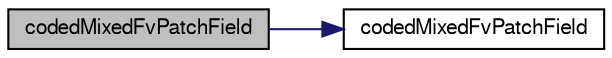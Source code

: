 digraph "codedMixedFvPatchField"
{
  bgcolor="transparent";
  edge [fontname="FreeSans",fontsize="10",labelfontname="FreeSans",labelfontsize="10"];
  node [fontname="FreeSans",fontsize="10",shape=record];
  rankdir="LR";
  Node7 [label="codedMixedFvPatchField",height=0.2,width=0.4,color="black", fillcolor="grey75", style="filled", fontcolor="black"];
  Node7 -> Node8 [color="midnightblue",fontsize="10",style="solid",fontname="FreeSans"];
  Node8 [label="codedMixedFvPatchField",height=0.2,width=0.4,color="black",URL="$a22074.html#ae876328e35ea5d1a7e65382c51365950",tooltip="Construct from patch and internal field. "];
}
